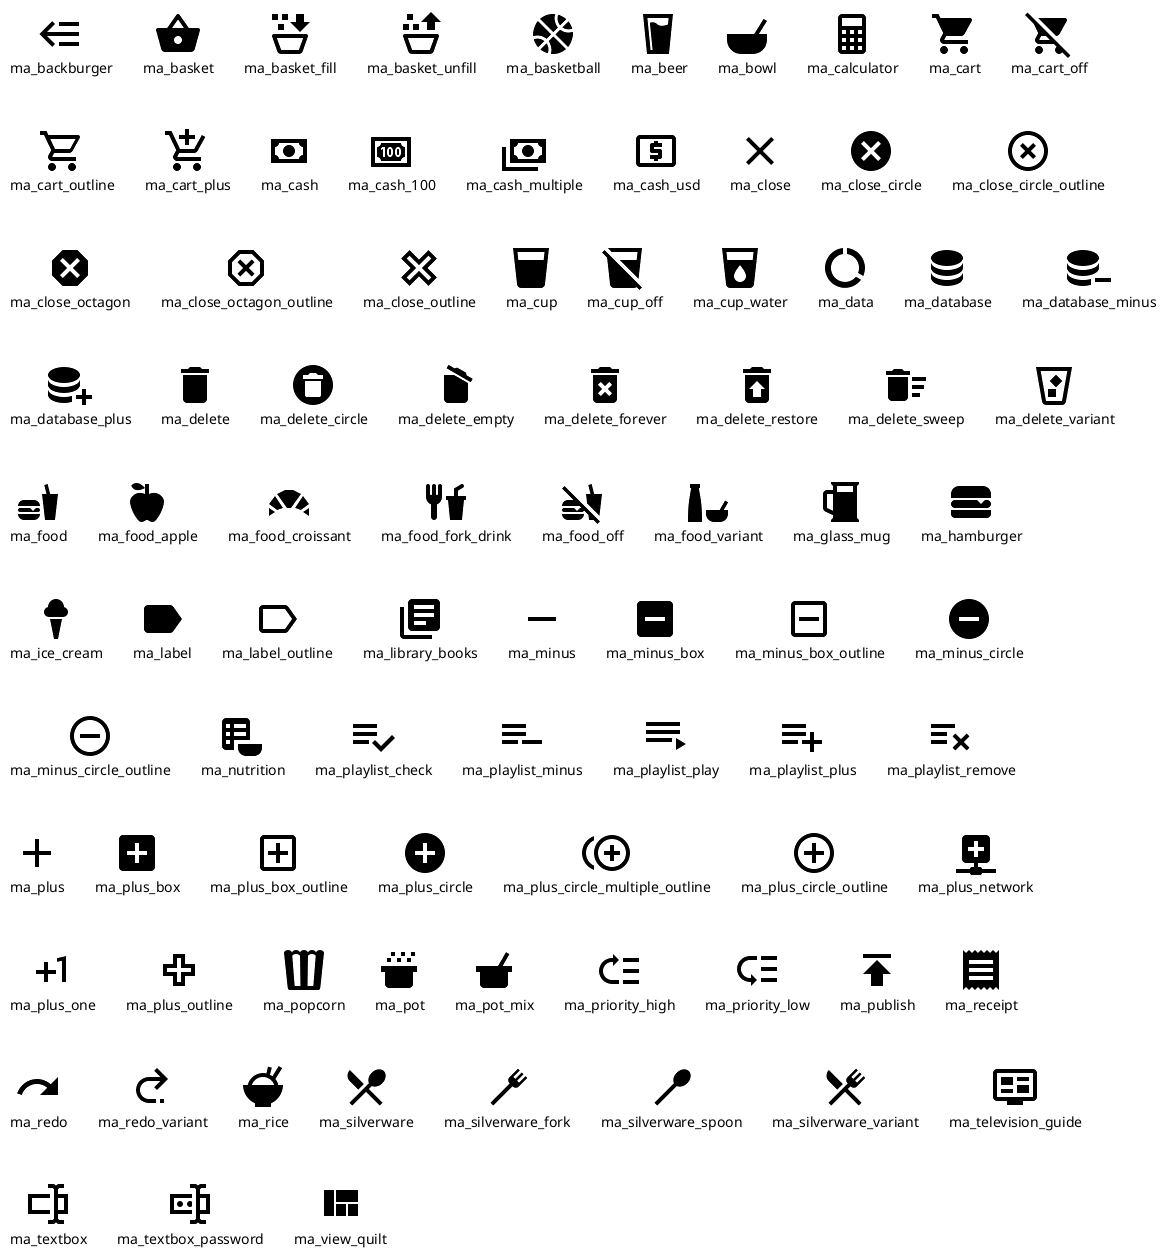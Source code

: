 @startuml

!include <material/hamburger>
!include <material/beer>
!include <material/backburger>
!include <material/basket>
!include <material/basketball>
!include <material/basket_fill>
!include <material/basket_unfill> 
!include <material/bowl>
!include <material/calculator>
!include <material/cart>
!include <material/cart_off>
!include <material/cart_outline>
!include <material/cart_plus>
!include <material/cash>
!include <material/cash_100>
!include <material/cash_multiple>
!include <material/cash_usd>
!include <material/close>
!include <material/close_circle>
!include <material/close_circle_outline>
!include <material/close_octagon>
!include <material/close_octagon_outline>
!include <material/close_outline>
!include <material/cup>
!include <material/cup_off>
!include <material/cup_water>
!include <material/data>
!include <material/database>
!include <material/database_minus>
!include <material/database_plus>
!include <material/delete>
!include <material/delete_circle>
!include <material/delete_empty>
!include <material/delete_forever>
!include <material/delete_restore>
!include <material/delete_sweep>
!include <material/delete_variant>
!include <material/ice_cream> 
'!include <material/forest>
!include <material/food>
!include <material/food_apple>
!include <material/food_croissant>
!include <material/food_fork_drink>
!include <material/food_off>
!include <material/food_variant>
!include <material/glass_mug>
!include <material/label>
!include <material/label_outline>
!include <material/library_books>
!include <material/minus>
!include <material/minus_box>
!include <material/minus_box_outline>
!include <material/minus_circle>
!include <material/minus_circle_outline>
!include <material/nutrition> 
!include <material/playlist_check>
!include <material/playlist_minus>
!include <material/playlist_play>
!include <material/playlist_plus>
!include <material/playlist_remove>
!include <material/plus>
!include <material/plus_box>
!include <material/plus_box_outline>
!include <material/plus_circle>
!include <material/plus_circle_multiple_outline>
!include <material/plus_circle_outline>
!include <material/plus_network>
!include <material/plus_one>
!include <material/plus_outline>
!include <material/popcorn>
!include <material/pot>
!include <material/pot_mix>
!include <material/priority_high>
!include <material/priority_low>
!include <material/publish> 
!include <material/receipt>
!include <material/redo>
!include <material/redo_variant>
!include <material/rice>
!include <material/silverware>
!include <material/silverware_fork>
!include <material/silverware_spoon>
!include <material/silverware_variant>
!include <material/television_guide>
!include <material/textbox>
!include <material/textbox_password>
!include <material/view_quilt>
listsprites
@enduml